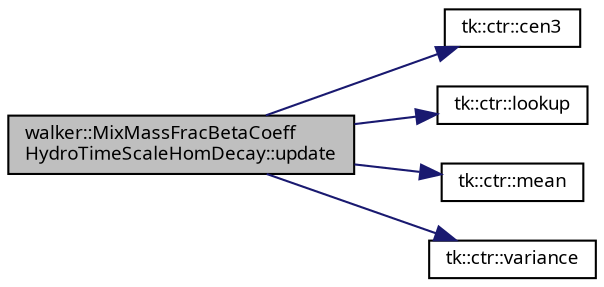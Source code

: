 digraph "walker::MixMassFracBetaCoeffHydroTimeScaleHomDecay::update"
{
 // INTERACTIVE_SVG=YES
  bgcolor="transparent";
  edge [fontname="sans-serif",fontsize="9",labelfontname="sans-serif",labelfontsize="9"];
  node [fontname="sans-serif",fontsize="9",shape=record];
  rankdir="LR";
  Node1 [label="walker::MixMassFracBetaCoeff\lHydroTimeScaleHomDecay::update",height=0.2,width=0.4,color="black", fillcolor="grey75", style="filled", fontcolor="black"];
  Node1 -> Node2 [color="midnightblue",fontsize="9",style="solid",fontname="sans-serif"];
  Node2 [label="tk::ctr::cen3",height=0.2,width=0.4,color="black",URL="$namespacetk_1_1ctr.html#a2da6482ae9931d7e071561dc2c0401d5"];
  Node1 -> Node3 [color="midnightblue",fontsize="9",style="solid",fontname="sans-serif"];
  Node3 [label="tk::ctr::lookup",height=0.2,width=0.4,color="black",URL="$namespacetk_1_1ctr.html#a4749bdbcd17cf3bc95cd10509895ce65",tooltip="Lookup moment in moments map based on product key. "];
  Node1 -> Node4 [color="midnightblue",fontsize="9",style="solid",fontname="sans-serif"];
  Node4 [label="tk::ctr::mean",height=0.2,width=0.4,color="black",URL="$namespacetk_1_1ctr.html#a8bb4e2fb54817366873d9c0455b47dd5"];
  Node1 -> Node5 [color="midnightblue",fontsize="9",style="solid",fontname="sans-serif"];
  Node5 [label="tk::ctr::variance",height=0.2,width=0.4,color="black",URL="$namespacetk_1_1ctr.html#a2265bca65a531ff6394a09bc48beb975"];
}

